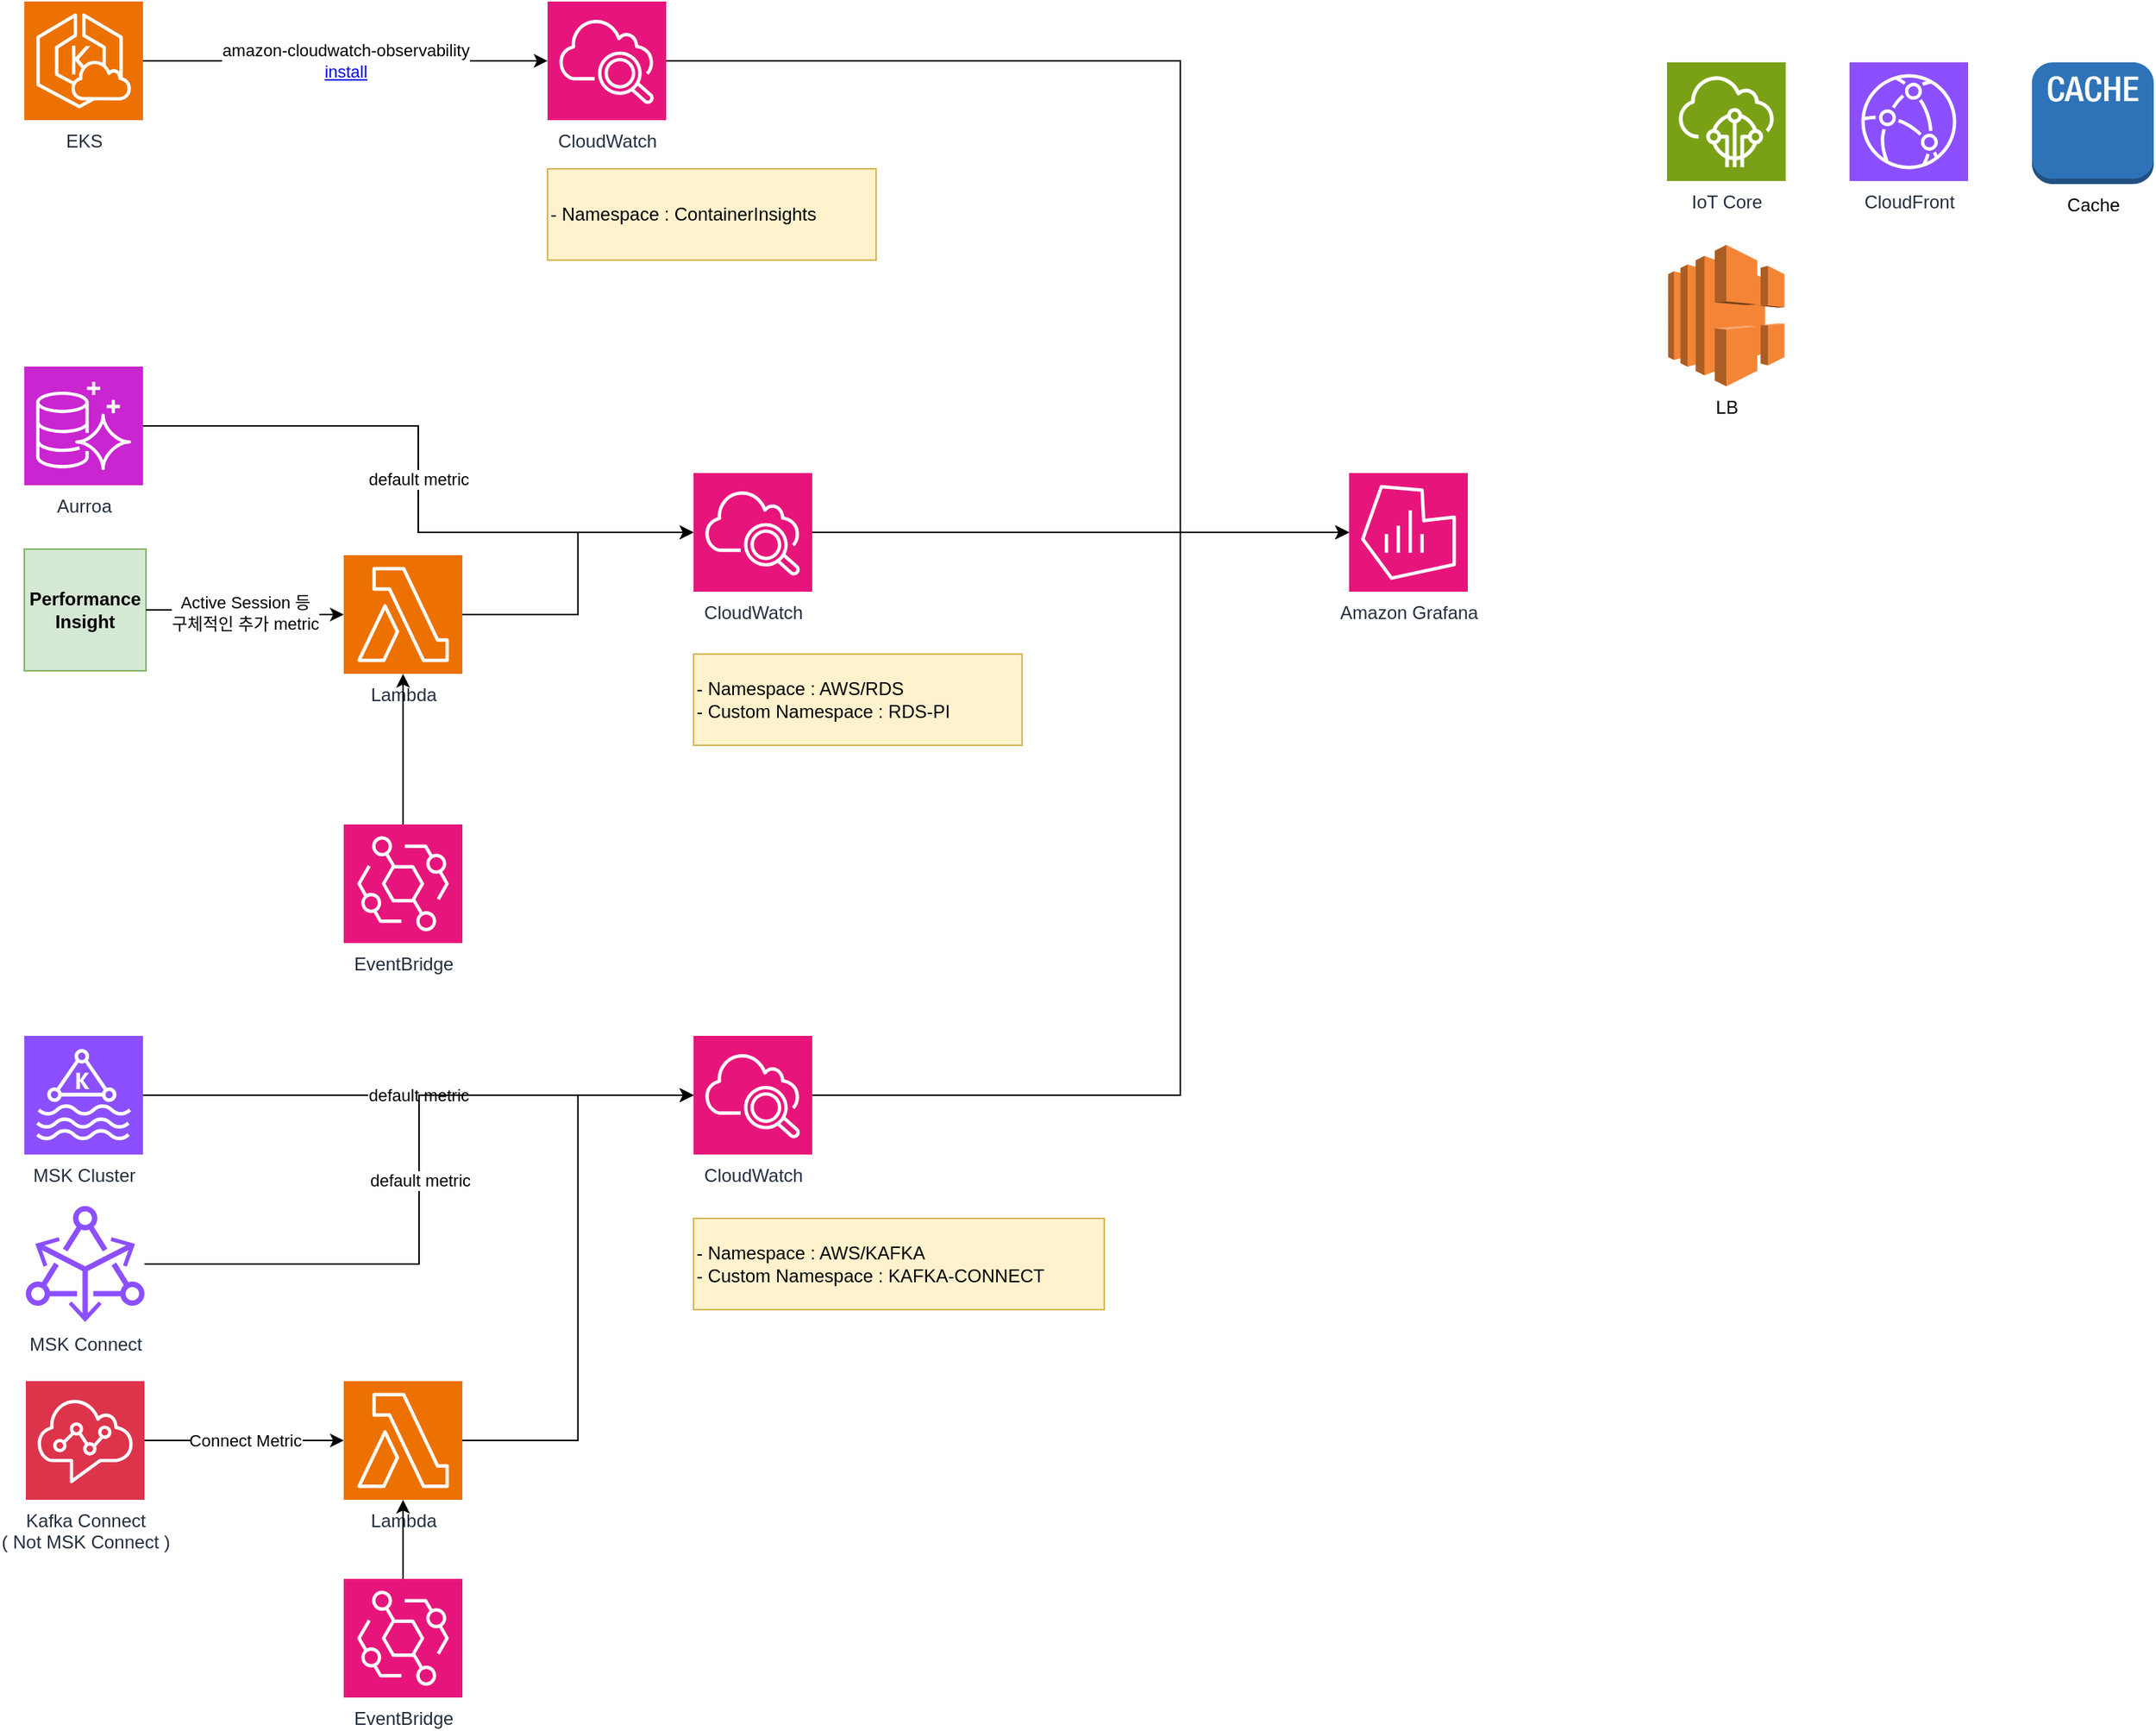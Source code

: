 <mxfile version="23.0.2" type="github">
  <diagram name="페이지-1" id="avu8yZymqI7eYYIGbJwS">
    <mxGraphModel dx="2970" dy="1595" grid="0" gridSize="10" guides="1" tooltips="1" connect="1" arrows="1" fold="1" page="1" pageScale="1" pageWidth="3300" pageHeight="4681" math="0" shadow="0">
      <root>
        <mxCell id="0" />
        <mxCell id="1" parent="0" />
        <mxCell id="VSBMWATI_df62kW_WdmX-1" value="EKS" style="sketch=0;points=[[0,0,0],[0.25,0,0],[0.5,0,0],[0.75,0,0],[1,0,0],[0,1,0],[0.25,1,0],[0.5,1,0],[0.75,1,0],[1,1,0],[0,0.25,0],[0,0.5,0],[0,0.75,0],[1,0.25,0],[1,0.5,0],[1,0.75,0]];outlineConnect=0;fontColor=#232F3E;fillColor=#ED7100;strokeColor=#ffffff;dashed=0;verticalLabelPosition=bottom;verticalAlign=top;align=center;html=1;fontSize=12;fontStyle=0;aspect=fixed;shape=mxgraph.aws4.resourceIcon;resIcon=mxgraph.aws4.eks_cloud;" vertex="1" parent="1">
          <mxGeometry x="120" y="120" width="78" height="78" as="geometry" />
        </mxCell>
        <mxCell id="VSBMWATI_df62kW_WdmX-2" value="CloudWatch" style="sketch=0;points=[[0,0,0],[0.25,0,0],[0.5,0,0],[0.75,0,0],[1,0,0],[0,1,0],[0.25,1,0],[0.5,1,0],[0.75,1,0],[1,1,0],[0,0.25,0],[0,0.5,0],[0,0.75,0],[1,0.25,0],[1,0.5,0],[1,0.75,0]];points=[[0,0,0],[0.25,0,0],[0.5,0,0],[0.75,0,0],[1,0,0],[0,1,0],[0.25,1,0],[0.5,1,0],[0.75,1,0],[1,1,0],[0,0.25,0],[0,0.5,0],[0,0.75,0],[1,0.25,0],[1,0.5,0],[1,0.75,0]];outlineConnect=0;fontColor=#232F3E;fillColor=#E7157B;strokeColor=#ffffff;dashed=0;verticalLabelPosition=bottom;verticalAlign=top;align=center;html=1;fontSize=12;fontStyle=0;aspect=fixed;shape=mxgraph.aws4.resourceIcon;resIcon=mxgraph.aws4.cloudwatch_2;" vertex="1" parent="1">
          <mxGeometry x="464" y="120" width="78" height="78" as="geometry" />
        </mxCell>
        <mxCell id="VSBMWATI_df62kW_WdmX-3" value="amazon-cloudwatch-observability&lt;br&gt;&lt;a href=&quot;https://docs.aws.amazon.com/ko_kr/AmazonCloudWatch/latest/monitoring/Container-Insights-setup-EKS-addon.html&quot;&gt;install&lt;/a&gt;" style="edgeStyle=orthogonalEdgeStyle;rounded=0;orthogonalLoop=1;jettySize=auto;html=1;entryX=0;entryY=0.5;entryDx=0;entryDy=0;entryPerimeter=0;" edge="1" parent="1" source="VSBMWATI_df62kW_WdmX-1" target="VSBMWATI_df62kW_WdmX-2">
          <mxGeometry relative="1" as="geometry" />
        </mxCell>
        <mxCell id="VSBMWATI_df62kW_WdmX-4" value="Amazon Grafana" style="sketch=0;points=[[0,0,0],[0.25,0,0],[0.5,0,0],[0.75,0,0],[1,0,0],[0,1,0],[0.25,1,0],[0.5,1,0],[0.75,1,0],[1,1,0],[0,0.25,0],[0,0.5,0],[0,0.75,0],[1,0.25,0],[1,0.5,0],[1,0.75,0]];points=[[0,0,0],[0.25,0,0],[0.5,0,0],[0.75,0,0],[1,0,0],[0,1,0],[0.25,1,0],[0.5,1,0],[0.75,1,0],[1,1,0],[0,0.25,0],[0,0.5,0],[0,0.75,0],[1,0.25,0],[1,0.5,0],[1,0.75,0]];outlineConnect=0;fontColor=#232F3E;fillColor=#E7157B;strokeColor=#ffffff;dashed=0;verticalLabelPosition=bottom;verticalAlign=top;align=center;html=1;fontSize=12;fontStyle=0;aspect=fixed;shape=mxgraph.aws4.resourceIcon;resIcon=mxgraph.aws4.managed_service_for_grafana;" vertex="1" parent="1">
          <mxGeometry x="991" y="430" width="78" height="78" as="geometry" />
        </mxCell>
        <mxCell id="VSBMWATI_df62kW_WdmX-7" value="- Namespace : ContainerInsights" style="rounded=0;whiteSpace=wrap;html=1;fillColor=#fff2cc;strokeColor=#d6b656;align=left;verticalAlign=middle;" vertex="1" parent="1">
          <mxGeometry x="464" y="230" width="216" height="60" as="geometry" />
        </mxCell>
        <mxCell id="VSBMWATI_df62kW_WdmX-9" value="Aurroa" style="sketch=0;points=[[0,0,0],[0.25,0,0],[0.5,0,0],[0.75,0,0],[1,0,0],[0,1,0],[0.25,1,0],[0.5,1,0],[0.75,1,0],[1,1,0],[0,0.25,0],[0,0.5,0],[0,0.75,0],[1,0.25,0],[1,0.5,0],[1,0.75,0]];outlineConnect=0;fontColor=#232F3E;fillColor=#C925D1;strokeColor=#ffffff;dashed=0;verticalLabelPosition=bottom;verticalAlign=top;align=center;html=1;fontSize=12;fontStyle=0;aspect=fixed;shape=mxgraph.aws4.resourceIcon;resIcon=mxgraph.aws4.aurora;" vertex="1" parent="1">
          <mxGeometry x="120" y="360" width="78" height="78" as="geometry" />
        </mxCell>
        <mxCell id="VSBMWATI_df62kW_WdmX-10" value="CloudWatch" style="sketch=0;points=[[0,0,0],[0.25,0,0],[0.5,0,0],[0.75,0,0],[1,0,0],[0,1,0],[0.25,1,0],[0.5,1,0],[0.75,1,0],[1,1,0],[0,0.25,0],[0,0.5,0],[0,0.75,0],[1,0.25,0],[1,0.5,0],[1,0.75,0]];points=[[0,0,0],[0.25,0,0],[0.5,0,0],[0.75,0,0],[1,0,0],[0,1,0],[0.25,1,0],[0.5,1,0],[0.75,1,0],[1,1,0],[0,0.25,0],[0,0.5,0],[0,0.75,0],[1,0.25,0],[1,0.5,0],[1,0.75,0]];outlineConnect=0;fontColor=#232F3E;fillColor=#E7157B;strokeColor=#ffffff;dashed=0;verticalLabelPosition=bottom;verticalAlign=top;align=center;html=1;fontSize=12;fontStyle=0;aspect=fixed;shape=mxgraph.aws4.resourceIcon;resIcon=mxgraph.aws4.cloudwatch_2;" vertex="1" parent="1">
          <mxGeometry x="560" y="430" width="78" height="78" as="geometry" />
        </mxCell>
        <mxCell id="VSBMWATI_df62kW_WdmX-11" value="default metric" style="edgeStyle=orthogonalEdgeStyle;rounded=0;orthogonalLoop=1;jettySize=auto;html=1;entryX=0;entryY=0.5;entryDx=0;entryDy=0;entryPerimeter=0;" edge="1" parent="1" source="VSBMWATI_df62kW_WdmX-9" target="VSBMWATI_df62kW_WdmX-10">
          <mxGeometry relative="1" as="geometry" />
        </mxCell>
        <mxCell id="VSBMWATI_df62kW_WdmX-12" value="Performance&lt;br&gt;Insight" style="whiteSpace=wrap;html=1;aspect=fixed;fillColor=#d5e8d4;strokeColor=#82b366;fontStyle=1" vertex="1" parent="1">
          <mxGeometry x="120" y="480" width="80" height="80" as="geometry" />
        </mxCell>
        <mxCell id="VSBMWATI_df62kW_WdmX-14" value="Lambda" style="sketch=0;points=[[0,0,0],[0.25,0,0],[0.5,0,0],[0.75,0,0],[1,0,0],[0,1,0],[0.25,1,0],[0.5,1,0],[0.75,1,0],[1,1,0],[0,0.25,0],[0,0.5,0],[0,0.75,0],[1,0.25,0],[1,0.5,0],[1,0.75,0]];outlineConnect=0;fontColor=#232F3E;fillColor=#ED7100;strokeColor=#ffffff;dashed=0;verticalLabelPosition=bottom;verticalAlign=top;align=center;html=1;fontSize=12;fontStyle=0;aspect=fixed;shape=mxgraph.aws4.resourceIcon;resIcon=mxgraph.aws4.lambda;" vertex="1" parent="1">
          <mxGeometry x="330" y="484" width="78" height="78" as="geometry" />
        </mxCell>
        <mxCell id="VSBMWATI_df62kW_WdmX-16" style="edgeStyle=orthogonalEdgeStyle;rounded=0;orthogonalLoop=1;jettySize=auto;html=1;" edge="1" parent="1" source="VSBMWATI_df62kW_WdmX-15" target="VSBMWATI_df62kW_WdmX-14">
          <mxGeometry relative="1" as="geometry" />
        </mxCell>
        <mxCell id="VSBMWATI_df62kW_WdmX-15" value="EventBridge" style="sketch=0;points=[[0,0,0],[0.25,0,0],[0.5,0,0],[0.75,0,0],[1,0,0],[0,1,0],[0.25,1,0],[0.5,1,0],[0.75,1,0],[1,1,0],[0,0.25,0],[0,0.5,0],[0,0.75,0],[1,0.25,0],[1,0.5,0],[1,0.75,0]];outlineConnect=0;fontColor=#232F3E;fillColor=#E7157B;strokeColor=#ffffff;dashed=0;verticalLabelPosition=bottom;verticalAlign=top;align=center;html=1;fontSize=12;fontStyle=0;aspect=fixed;shape=mxgraph.aws4.resourceIcon;resIcon=mxgraph.aws4.eventbridge;" vertex="1" parent="1">
          <mxGeometry x="330" y="661" width="78" height="78" as="geometry" />
        </mxCell>
        <mxCell id="VSBMWATI_df62kW_WdmX-18" style="edgeStyle=orthogonalEdgeStyle;rounded=0;orthogonalLoop=1;jettySize=auto;html=1;entryX=0;entryY=0.5;entryDx=0;entryDy=0;entryPerimeter=0;" edge="1" parent="1" source="VSBMWATI_df62kW_WdmX-14" target="VSBMWATI_df62kW_WdmX-10">
          <mxGeometry relative="1" as="geometry" />
        </mxCell>
        <mxCell id="VSBMWATI_df62kW_WdmX-19" value="Active Session 등&lt;br&gt;구체적인 추가 metric" style="edgeStyle=orthogonalEdgeStyle;rounded=0;orthogonalLoop=1;jettySize=auto;html=1;entryX=0;entryY=0.5;entryDx=0;entryDy=0;entryPerimeter=0;" edge="1" parent="1" source="VSBMWATI_df62kW_WdmX-12" target="VSBMWATI_df62kW_WdmX-14">
          <mxGeometry relative="1" as="geometry" />
        </mxCell>
        <mxCell id="VSBMWATI_df62kW_WdmX-20" value="- Namespace : AWS/RDS&lt;br&gt;- Custom Namespace : RDS-PI&lt;br&gt;" style="rounded=0;whiteSpace=wrap;html=1;fillColor=#fff2cc;strokeColor=#d6b656;align=left;verticalAlign=middle;" vertex="1" parent="1">
          <mxGeometry x="560" y="549" width="216" height="60" as="geometry" />
        </mxCell>
        <mxCell id="VSBMWATI_df62kW_WdmX-24" style="edgeStyle=orthogonalEdgeStyle;rounded=0;orthogonalLoop=1;jettySize=auto;html=1;exitX=1;exitY=0.5;exitDx=0;exitDy=0;exitPerimeter=0;entryX=0;entryY=0.5;entryDx=0;entryDy=0;entryPerimeter=0;" edge="1" parent="1" source="VSBMWATI_df62kW_WdmX-10" target="VSBMWATI_df62kW_WdmX-4">
          <mxGeometry relative="1" as="geometry" />
        </mxCell>
        <mxCell id="VSBMWATI_df62kW_WdmX-25" style="edgeStyle=orthogonalEdgeStyle;rounded=0;orthogonalLoop=1;jettySize=auto;html=1;entryX=0;entryY=0.5;entryDx=0;entryDy=0;entryPerimeter=0;" edge="1" parent="1" source="VSBMWATI_df62kW_WdmX-2" target="VSBMWATI_df62kW_WdmX-4">
          <mxGeometry relative="1" as="geometry">
            <Array as="points">
              <mxPoint x="880" y="159" />
              <mxPoint x="880" y="469" />
            </Array>
          </mxGeometry>
        </mxCell>
        <mxCell id="VSBMWATI_df62kW_WdmX-28" value="default metric" style="edgeStyle=orthogonalEdgeStyle;rounded=0;orthogonalLoop=1;jettySize=auto;html=1;" edge="1" parent="1" source="VSBMWATI_df62kW_WdmX-26" target="VSBMWATI_df62kW_WdmX-27">
          <mxGeometry relative="1" as="geometry" />
        </mxCell>
        <mxCell id="VSBMWATI_df62kW_WdmX-26" value="MSK Cluster" style="sketch=0;points=[[0,0,0],[0.25,0,0],[0.5,0,0],[0.75,0,0],[1,0,0],[0,1,0],[0.25,1,0],[0.5,1,0],[0.75,1,0],[1,1,0],[0,0.25,0],[0,0.5,0],[0,0.75,0],[1,0.25,0],[1,0.5,0],[1,0.75,0]];outlineConnect=0;fontColor=#232F3E;fillColor=#8C4FFF;strokeColor=#ffffff;dashed=0;verticalLabelPosition=bottom;verticalAlign=top;align=center;html=1;fontSize=12;fontStyle=0;aspect=fixed;shape=mxgraph.aws4.resourceIcon;resIcon=mxgraph.aws4.managed_streaming_for_kafka;" vertex="1" parent="1">
          <mxGeometry x="120" y="800" width="78" height="78" as="geometry" />
        </mxCell>
        <mxCell id="VSBMWATI_df62kW_WdmX-27" value="CloudWatch" style="sketch=0;points=[[0,0,0],[0.25,0,0],[0.5,0,0],[0.75,0,0],[1,0,0],[0,1,0],[0.25,1,0],[0.5,1,0],[0.75,1,0],[1,1,0],[0,0.25,0],[0,0.5,0],[0,0.75,0],[1,0.25,0],[1,0.5,0],[1,0.75,0]];points=[[0,0,0],[0.25,0,0],[0.5,0,0],[0.75,0,0],[1,0,0],[0,1,0],[0.25,1,0],[0.5,1,0],[0.75,1,0],[1,1,0],[0,0.25,0],[0,0.5,0],[0,0.75,0],[1,0.25,0],[1,0.5,0],[1,0.75,0]];outlineConnect=0;fontColor=#232F3E;fillColor=#E7157B;strokeColor=#ffffff;dashed=0;verticalLabelPosition=bottom;verticalAlign=top;align=center;html=1;fontSize=12;fontStyle=0;aspect=fixed;shape=mxgraph.aws4.resourceIcon;resIcon=mxgraph.aws4.cloudwatch_2;" vertex="1" parent="1">
          <mxGeometry x="560" y="800" width="78" height="78" as="geometry" />
        </mxCell>
        <mxCell id="VSBMWATI_df62kW_WdmX-32" value="Connect Metric" style="edgeStyle=orthogonalEdgeStyle;rounded=0;orthogonalLoop=1;jettySize=auto;html=1;" edge="1" parent="1" source="VSBMWATI_df62kW_WdmX-29" target="VSBMWATI_df62kW_WdmX-30">
          <mxGeometry relative="1" as="geometry" />
        </mxCell>
        <mxCell id="VSBMWATI_df62kW_WdmX-29" value="Kafka Connect&lt;br&gt;( Not MSK Connect )" style="sketch=0;points=[[0,0,0],[0.25,0,0],[0.5,0,0],[0.75,0,0],[1,0,0],[0,1,0],[0.25,1,0],[0.5,1,0],[0.75,1,0],[1,1,0],[0,0.25,0],[0,0.5,0],[0,0.75,0],[1,0.25,0],[1,0.5,0],[1,0.75,0]];outlineConnect=0;fontColor=#232F3E;fillColor=#DD344C;strokeColor=#ffffff;dashed=0;verticalLabelPosition=bottom;verticalAlign=top;align=center;html=1;fontSize=12;fontStyle=0;aspect=fixed;shape=mxgraph.aws4.resourceIcon;resIcon=mxgraph.aws4.connect;" vertex="1" parent="1">
          <mxGeometry x="121" y="1027" width="78" height="78" as="geometry" />
        </mxCell>
        <mxCell id="VSBMWATI_df62kW_WdmX-30" value="Lambda" style="sketch=0;points=[[0,0,0],[0.25,0,0],[0.5,0,0],[0.75,0,0],[1,0,0],[0,1,0],[0.25,1,0],[0.5,1,0],[0.75,1,0],[1,1,0],[0,0.25,0],[0,0.5,0],[0,0.75,0],[1,0.25,0],[1,0.5,0],[1,0.75,0]];outlineConnect=0;fontColor=#232F3E;fillColor=#ED7100;strokeColor=#ffffff;dashed=0;verticalLabelPosition=bottom;verticalAlign=top;align=center;html=1;fontSize=12;fontStyle=0;aspect=fixed;shape=mxgraph.aws4.resourceIcon;resIcon=mxgraph.aws4.lambda;" vertex="1" parent="1">
          <mxGeometry x="330" y="1027" width="78" height="78" as="geometry" />
        </mxCell>
        <mxCell id="VSBMWATI_df62kW_WdmX-31" value="EventBridge" style="sketch=0;points=[[0,0,0],[0.25,0,0],[0.5,0,0],[0.75,0,0],[1,0,0],[0,1,0],[0.25,1,0],[0.5,1,0],[0.75,1,0],[1,1,0],[0,0.25,0],[0,0.5,0],[0,0.75,0],[1,0.25,0],[1,0.5,0],[1,0.75,0]];outlineConnect=0;fontColor=#232F3E;fillColor=#E7157B;strokeColor=#ffffff;dashed=0;verticalLabelPosition=bottom;verticalAlign=top;align=center;html=1;fontSize=12;fontStyle=0;aspect=fixed;shape=mxgraph.aws4.resourceIcon;resIcon=mxgraph.aws4.eventbridge;" vertex="1" parent="1">
          <mxGeometry x="330" y="1157" width="78" height="78" as="geometry" />
        </mxCell>
        <mxCell id="VSBMWATI_df62kW_WdmX-33" style="edgeStyle=orthogonalEdgeStyle;rounded=0;orthogonalLoop=1;jettySize=auto;html=1;entryX=0;entryY=0.5;entryDx=0;entryDy=0;entryPerimeter=0;" edge="1" parent="1" source="VSBMWATI_df62kW_WdmX-30" target="VSBMWATI_df62kW_WdmX-27">
          <mxGeometry relative="1" as="geometry" />
        </mxCell>
        <mxCell id="VSBMWATI_df62kW_WdmX-34" style="edgeStyle=orthogonalEdgeStyle;rounded=0;orthogonalLoop=1;jettySize=auto;html=1;exitX=0.5;exitY=0;exitDx=0;exitDy=0;exitPerimeter=0;entryX=0.5;entryY=1;entryDx=0;entryDy=0;entryPerimeter=0;" edge="1" parent="1" source="VSBMWATI_df62kW_WdmX-31" target="VSBMWATI_df62kW_WdmX-30">
          <mxGeometry relative="1" as="geometry" />
        </mxCell>
        <mxCell id="VSBMWATI_df62kW_WdmX-36" value="- Namespace : AWS/KAFKA&lt;br&gt;- Custom Namespace : KAFKA-CONNECT" style="rounded=0;whiteSpace=wrap;html=1;fillColor=#fff2cc;strokeColor=#d6b656;align=left;verticalAlign=middle;" vertex="1" parent="1">
          <mxGeometry x="560" y="920" width="270" height="60" as="geometry" />
        </mxCell>
        <mxCell id="VSBMWATI_df62kW_WdmX-37" style="edgeStyle=orthogonalEdgeStyle;rounded=0;orthogonalLoop=1;jettySize=auto;html=1;entryX=0;entryY=0.5;entryDx=0;entryDy=0;entryPerimeter=0;" edge="1" parent="1" source="VSBMWATI_df62kW_WdmX-27" target="VSBMWATI_df62kW_WdmX-4">
          <mxGeometry relative="1" as="geometry">
            <Array as="points">
              <mxPoint x="880" y="839" />
              <mxPoint x="880" y="469" />
            </Array>
          </mxGeometry>
        </mxCell>
        <mxCell id="VSBMWATI_df62kW_WdmX-38" value="IoT Core" style="sketch=0;points=[[0,0,0],[0.25,0,0],[0.5,0,0],[0.75,0,0],[1,0,0],[0,1,0],[0.25,1,0],[0.5,1,0],[0.75,1,0],[1,1,0],[0,0.25,0],[0,0.5,0],[0,0.75,0],[1,0.25,0],[1,0.5,0],[1,0.75,0]];outlineConnect=0;fontColor=#232F3E;fillColor=#7AA116;strokeColor=#ffffff;dashed=0;verticalLabelPosition=bottom;verticalAlign=top;align=center;html=1;fontSize=12;fontStyle=0;aspect=fixed;shape=mxgraph.aws4.resourceIcon;resIcon=mxgraph.aws4.iot_core;" vertex="1" parent="1">
          <mxGeometry x="1200" y="160" width="78" height="78" as="geometry" />
        </mxCell>
        <mxCell id="VSBMWATI_df62kW_WdmX-40" value="CloudFront" style="sketch=0;points=[[0,0,0],[0.25,0,0],[0.5,0,0],[0.75,0,0],[1,0,0],[0,1,0],[0.25,1,0],[0.5,1,0],[0.75,1,0],[1,1,0],[0,0.25,0],[0,0.5,0],[0,0.75,0],[1,0.25,0],[1,0.5,0],[1,0.75,0]];outlineConnect=0;fontColor=#232F3E;fillColor=#8C4FFF;strokeColor=#ffffff;dashed=0;verticalLabelPosition=bottom;verticalAlign=top;align=center;html=1;fontSize=12;fontStyle=0;aspect=fixed;shape=mxgraph.aws4.resourceIcon;resIcon=mxgraph.aws4.cloudfront;" vertex="1" parent="1">
          <mxGeometry x="1320" y="160" width="78" height="78" as="geometry" />
        </mxCell>
        <mxCell id="VSBMWATI_df62kW_WdmX-41" value="Cache" style="outlineConnect=0;dashed=0;verticalLabelPosition=bottom;verticalAlign=top;align=center;html=1;shape=mxgraph.aws3.cache_node;fillColor=#2E73B8;gradientColor=none;" vertex="1" parent="1">
          <mxGeometry x="1440" y="160" width="80" height="80" as="geometry" />
        </mxCell>
        <mxCell id="VSBMWATI_df62kW_WdmX-44" value="LB" style="outlineConnect=0;dashed=0;verticalLabelPosition=bottom;verticalAlign=top;align=center;html=1;shape=mxgraph.aws3.elastic_load_balancing;fillColor=#F58536;gradientColor=none;" vertex="1" parent="1">
          <mxGeometry x="1200.75" y="280" width="76.5" height="93" as="geometry" />
        </mxCell>
        <mxCell id="VSBMWATI_df62kW_WdmX-46" value="MSK Connect" style="sketch=0;outlineConnect=0;fontColor=#232F3E;gradientColor=none;fillColor=#8C4FFF;strokeColor=none;dashed=0;verticalLabelPosition=bottom;verticalAlign=top;align=center;html=1;fontSize=12;fontStyle=0;aspect=fixed;pointerEvents=1;shape=mxgraph.aws4.msk_amazon_msk_connect;" vertex="1" parent="1">
          <mxGeometry x="121" y="911.5" width="78" height="77" as="geometry" />
        </mxCell>
        <mxCell id="VSBMWATI_df62kW_WdmX-47" value="default metric" style="edgeStyle=orthogonalEdgeStyle;rounded=0;orthogonalLoop=1;jettySize=auto;html=1;entryX=0;entryY=0.5;entryDx=0;entryDy=0;entryPerimeter=0;" edge="1" parent="1" source="VSBMWATI_df62kW_WdmX-46" target="VSBMWATI_df62kW_WdmX-27">
          <mxGeometry relative="1" as="geometry" />
        </mxCell>
      </root>
    </mxGraphModel>
  </diagram>
</mxfile>
